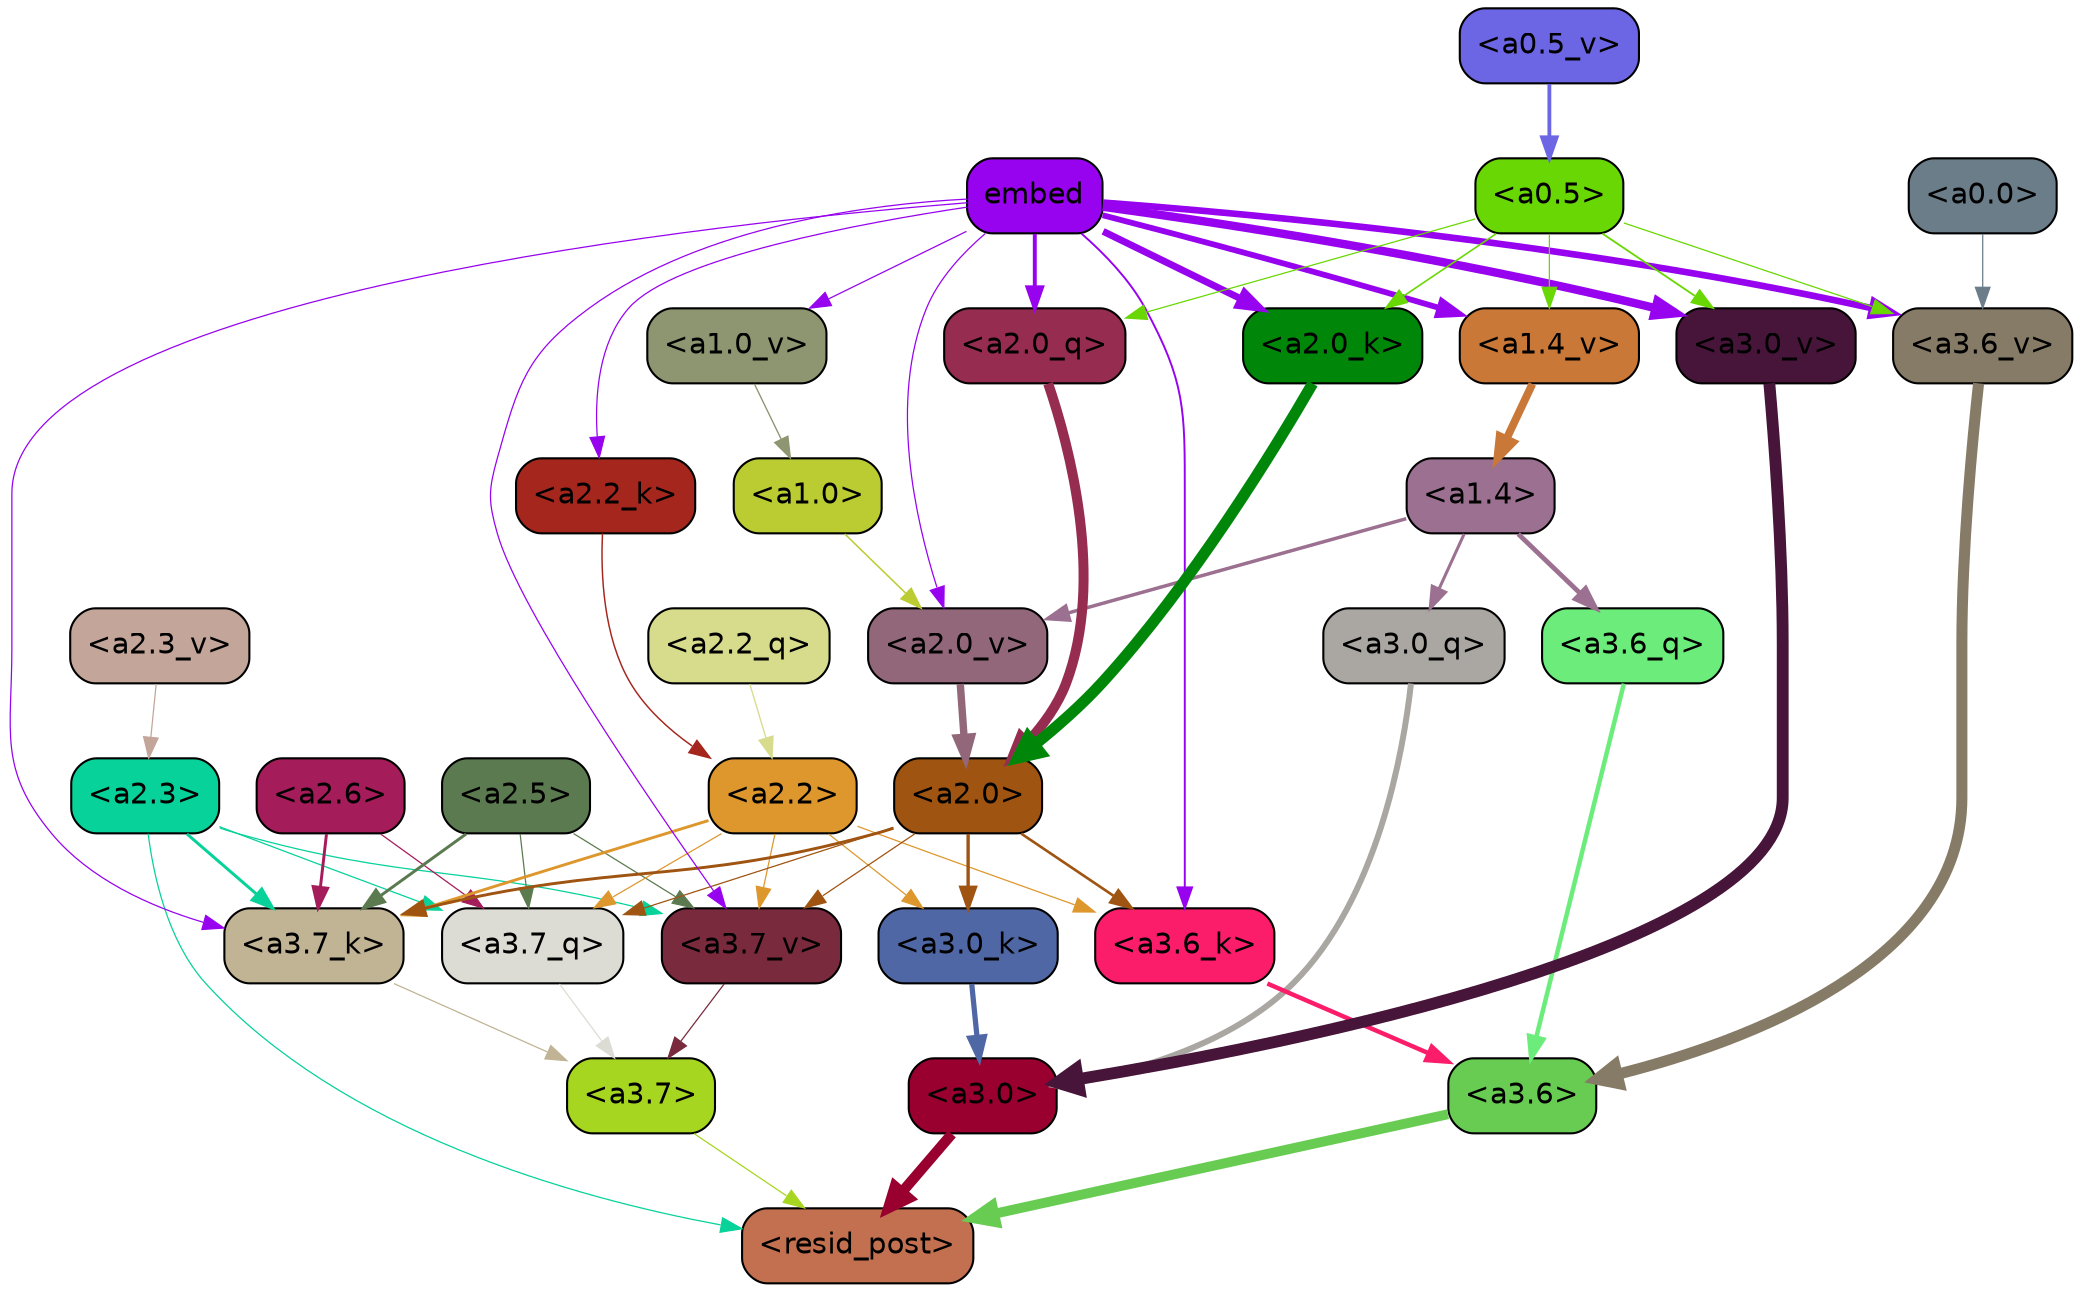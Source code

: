 strict digraph "" {
	graph [bgcolor=transparent,
		layout=dot,
		overlap=false,
		splines=true
	];
	"<a3.7>"	[color=black,
		fillcolor="#a7d620",
		fontname=Helvetica,
		shape=box,
		style="filled, rounded"];
	"<resid_post>"	[color=black,
		fillcolor="#c27050",
		fontname=Helvetica,
		shape=box,
		style="filled, rounded"];
	"<a3.7>" -> "<resid_post>"	[color="#a7d620",
		penwidth=0.6];
	"<a3.6>"	[color=black,
		fillcolor="#68cc52",
		fontname=Helvetica,
		shape=box,
		style="filled, rounded"];
	"<a3.6>" -> "<resid_post>"	[color="#68cc52",
		penwidth=4.749041676521301];
	"<a3.0>"	[color=black,
		fillcolor="#99002f",
		fontname=Helvetica,
		shape=box,
		style="filled, rounded"];
	"<a3.0>" -> "<resid_post>"	[color="#99002f",
		penwidth=5.004215121269226];
	"<a2.3>"	[color=black,
		fillcolor="#06d29a",
		fontname=Helvetica,
		shape=box,
		style="filled, rounded"];
	"<a2.3>" -> "<resid_post>"	[color="#06d29a",
		penwidth=0.6];
	"<a3.7_q>"	[color=black,
		fillcolor="#dddcd4",
		fontname=Helvetica,
		shape=box,
		style="filled, rounded"];
	"<a2.3>" -> "<a3.7_q>"	[color="#06d29a",
		penwidth=0.6];
	"<a3.7_k>"	[color=black,
		fillcolor="#c0b495",
		fontname=Helvetica,
		shape=box,
		style="filled, rounded"];
	"<a2.3>" -> "<a3.7_k>"	[color="#06d29a",
		penwidth=1.4391854107379913];
	"<a3.7_v>"	[color=black,
		fillcolor="#7a2a3d",
		fontname=Helvetica,
		shape=box,
		style="filled, rounded"];
	"<a2.3>" -> "<a3.7_v>"	[color="#06d29a",
		penwidth=0.6];
	"<a3.7_q>" -> "<a3.7>"	[color="#dddcd4",
		penwidth=0.6];
	"<a3.6_q>"	[color=black,
		fillcolor="#6ced7b",
		fontname=Helvetica,
		shape=box,
		style="filled, rounded"];
	"<a3.6_q>" -> "<a3.6>"	[color="#6ced7b",
		penwidth=2.160832464694977];
	"<a3.0_q>"	[color=black,
		fillcolor="#aaa7a2",
		fontname=Helvetica,
		shape=box,
		style="filled, rounded"];
	"<a3.0_q>" -> "<a3.0>"	[color="#aaa7a2",
		penwidth=2.870753765106201];
	"<a3.7_k>" -> "<a3.7>"	[color="#c0b495",
		penwidth=0.6];
	"<a3.6_k>"	[color=black,
		fillcolor="#fc1d6a",
		fontname=Helvetica,
		shape=box,
		style="filled, rounded"];
	"<a3.6_k>" -> "<a3.6>"	[color="#fc1d6a",
		penwidth=2.13908451795578];
	"<a3.0_k>"	[color=black,
		fillcolor="#5067a5",
		fontname=Helvetica,
		shape=box,
		style="filled, rounded"];
	"<a3.0_k>" -> "<a3.0>"	[color="#5067a5",
		penwidth=2.520303964614868];
	"<a3.7_v>" -> "<a3.7>"	[color="#7a2a3d",
		penwidth=0.6];
	"<a3.6_v>"	[color=black,
		fillcolor="#867b66",
		fontname=Helvetica,
		shape=box,
		style="filled, rounded"];
	"<a3.6_v>" -> "<a3.6>"	[color="#867b66",
		penwidth=5.297133803367615];
	"<a3.0_v>"	[color=black,
		fillcolor="#461539",
		fontname=Helvetica,
		shape=box,
		style="filled, rounded"];
	"<a3.0_v>" -> "<a3.0>"	[color="#461539",
		penwidth=5.680712580680847];
	"<a2.6>"	[color=black,
		fillcolor="#a51c5a",
		fontname=Helvetica,
		shape=box,
		style="filled, rounded"];
	"<a2.6>" -> "<a3.7_q>"	[color="#a51c5a",
		penwidth=0.6];
	"<a2.6>" -> "<a3.7_k>"	[color="#a51c5a",
		penwidth=1.4180794060230255];
	"<a2.5>"	[color=black,
		fillcolor="#5c7a50",
		fontname=Helvetica,
		shape=box,
		style="filled, rounded"];
	"<a2.5>" -> "<a3.7_q>"	[color="#5c7a50",
		penwidth=0.6];
	"<a2.5>" -> "<a3.7_k>"	[color="#5c7a50",
		penwidth=1.4281435310840607];
	"<a2.5>" -> "<a3.7_v>"	[color="#5c7a50",
		penwidth=0.6];
	"<a2.2>"	[color=black,
		fillcolor="#dd972d",
		fontname=Helvetica,
		shape=box,
		style="filled, rounded"];
	"<a2.2>" -> "<a3.7_q>"	[color="#dd972d",
		penwidth=0.6];
	"<a2.2>" -> "<a3.7_k>"	[color="#dd972d",
		penwidth=1.3982512056827545];
	"<a2.2>" -> "<a3.6_k>"	[color="#dd972d",
		penwidth=0.6];
	"<a2.2>" -> "<a3.0_k>"	[color="#dd972d",
		penwidth=0.6];
	"<a2.2>" -> "<a3.7_v>"	[color="#dd972d",
		penwidth=0.6];
	"<a2.0>"	[color=black,
		fillcolor="#9f5411",
		fontname=Helvetica,
		shape=box,
		style="filled, rounded"];
	"<a2.0>" -> "<a3.7_q>"	[color="#9f5411",
		penwidth=0.6];
	"<a2.0>" -> "<a3.7_k>"	[color="#9f5411",
		penwidth=1.404832512140274];
	"<a2.0>" -> "<a3.6_k>"	[color="#9f5411",
		penwidth=1.2708758115768433];
	"<a2.0>" -> "<a3.0_k>"	[color="#9f5411",
		penwidth=1.6207245588302612];
	"<a2.0>" -> "<a3.7_v>"	[color="#9f5411",
		penwidth=0.6];
	"<a1.4>"	[color=black,
		fillcolor="#9c7090",
		fontname=Helvetica,
		shape=box,
		style="filled, rounded"];
	"<a1.4>" -> "<a3.6_q>"	[color="#9c7090",
		penwidth=2.289449453353882];
	"<a1.4>" -> "<a3.0_q>"	[color="#9c7090",
		penwidth=1.4600623846054077];
	"<a2.0_v>"	[color=black,
		fillcolor="#92677a",
		fontname=Helvetica,
		shape=box,
		style="filled, rounded"];
	"<a1.4>" -> "<a2.0_v>"	[color="#9c7090",
		penwidth=1.676277220249176];
	embed	[color=black,
		fillcolor="#9703ef",
		fontname=Helvetica,
		shape=box,
		style="filled, rounded"];
	embed -> "<a3.7_k>"	[color="#9703ef",
		penwidth=0.6];
	embed -> "<a3.6_k>"	[color="#9703ef",
		penwidth=0.9291638135910034];
	embed -> "<a3.7_v>"	[color="#9703ef",
		penwidth=0.6];
	embed -> "<a3.6_v>"	[color="#9703ef",
		penwidth=3.1808209121227264];
	embed -> "<a3.0_v>"	[color="#9703ef",
		penwidth=4.036660343408585];
	"<a2.0_q>"	[color=black,
		fillcolor="#962d50",
		fontname=Helvetica,
		shape=box,
		style="filled, rounded"];
	embed -> "<a2.0_q>"	[color="#9703ef",
		penwidth=1.8821641206741333];
	"<a2.2_k>"	[color=black,
		fillcolor="#a4261c",
		fontname=Helvetica,
		shape=box,
		style="filled, rounded"];
	embed -> "<a2.2_k>"	[color="#9703ef",
		penwidth=0.6];
	"<a2.0_k>"	[color=black,
		fillcolor="#00870a",
		fontname=Helvetica,
		shape=box,
		style="filled, rounded"];
	embed -> "<a2.0_k>"	[color="#9703ef",
		penwidth=3.3375256061553955];
	embed -> "<a2.0_v>"	[color="#9703ef",
		penwidth=0.6];
	"<a1.4_v>"	[color=black,
		fillcolor="#c97838",
		fontname=Helvetica,
		shape=box,
		style="filled, rounded"];
	embed -> "<a1.4_v>"	[color="#9703ef",
		penwidth=2.7935529947280884];
	"<a1.0_v>"	[color=black,
		fillcolor="#8d9671",
		fontname=Helvetica,
		shape=box,
		style="filled, rounded"];
	embed -> "<a1.0_v>"	[color="#9703ef",
		penwidth=0.6];
	"<a0.5>"	[color=black,
		fillcolor="#69d704",
		fontname=Helvetica,
		shape=box,
		style="filled, rounded"];
	"<a0.5>" -> "<a3.6_v>"	[color="#69d704",
		penwidth=0.6];
	"<a0.5>" -> "<a3.0_v>"	[color="#69d704",
		penwidth=0.8798569142818451];
	"<a0.5>" -> "<a2.0_q>"	[color="#69d704",
		penwidth=0.6];
	"<a0.5>" -> "<a2.0_k>"	[color="#69d704",
		penwidth=0.7782440185546875];
	"<a0.5>" -> "<a1.4_v>"	[color="#69d704",
		penwidth=0.6];
	"<a0.0>"	[color=black,
		fillcolor="#6b7d89",
		fontname=Helvetica,
		shape=box,
		style="filled, rounded"];
	"<a0.0>" -> "<a3.6_v>"	[color="#6b7d89",
		penwidth=0.6];
	"<a2.2_q>"	[color=black,
		fillcolor="#d7dc8d",
		fontname=Helvetica,
		shape=box,
		style="filled, rounded"];
	"<a2.2_q>" -> "<a2.2>"	[color="#d7dc8d",
		penwidth=0.6392357051372528];
	"<a2.0_q>" -> "<a2.0>"	[color="#962d50",
		penwidth=4.795779317617416];
	"<a2.2_k>" -> "<a2.2>"	[color="#a4261c",
		penwidth=0.7060726433992386];
	"<a2.0_k>" -> "<a2.0>"	[color="#00870a",
		penwidth=5.401692286133766];
	"<a2.3_v>"	[color=black,
		fillcolor="#c3a699",
		fontname=Helvetica,
		shape=box,
		style="filled, rounded"];
	"<a2.3_v>" -> "<a2.3>"	[color="#c3a699",
		penwidth=0.6];
	"<a2.0_v>" -> "<a2.0>"	[color="#92677a",
		penwidth=3.56003999710083];
	"<a1.0>"	[color=black,
		fillcolor="#bbcc32",
		fontname=Helvetica,
		shape=box,
		style="filled, rounded"];
	"<a1.0>" -> "<a2.0_v>"	[color="#bbcc32",
		penwidth=0.7355214953422546];
	"<a1.4_v>" -> "<a1.4>"	[color="#c97838",
		penwidth=3.7673035860061646];
	"<a1.0_v>" -> "<a1.0>"	[color="#8d9671",
		penwidth=0.6493047475814819];
	"<a0.5_v>"	[color=black,
		fillcolor="#6c66e4",
		fontname=Helvetica,
		shape=box,
		style="filled, rounded"];
	"<a0.5_v>" -> "<a0.5>"	[color="#6c66e4",
		penwidth=1.829363465309143];
}
